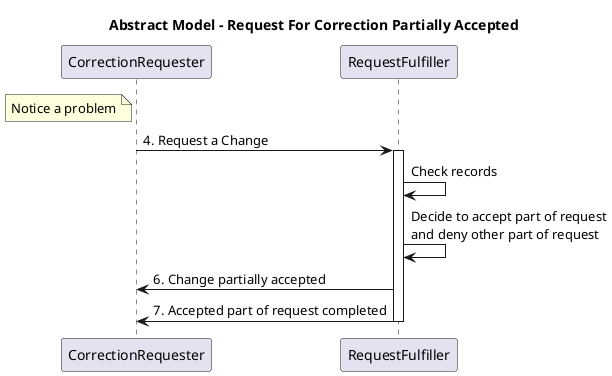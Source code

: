 @startuml
title Abstract Model - Request For Correction Partially Accepted

note left of CorrectionRequester
Notice a problem
end note
CorrectionRequester->RequestFulfiller : 4. Request a Change
Activate RequestFulfiller
RequestFulfiller->RequestFulfiller : Check records

RequestFulfiller->RequestFulfiller : Decide to accept part of request\nand deny other part of request

RequestFulfiller->CorrectionRequester : 6. Change partially accepted
RequestFulfiller->CorrectionRequester : 7. Accepted part of request completed
Deactivate RequestFulfiller

@enduml
